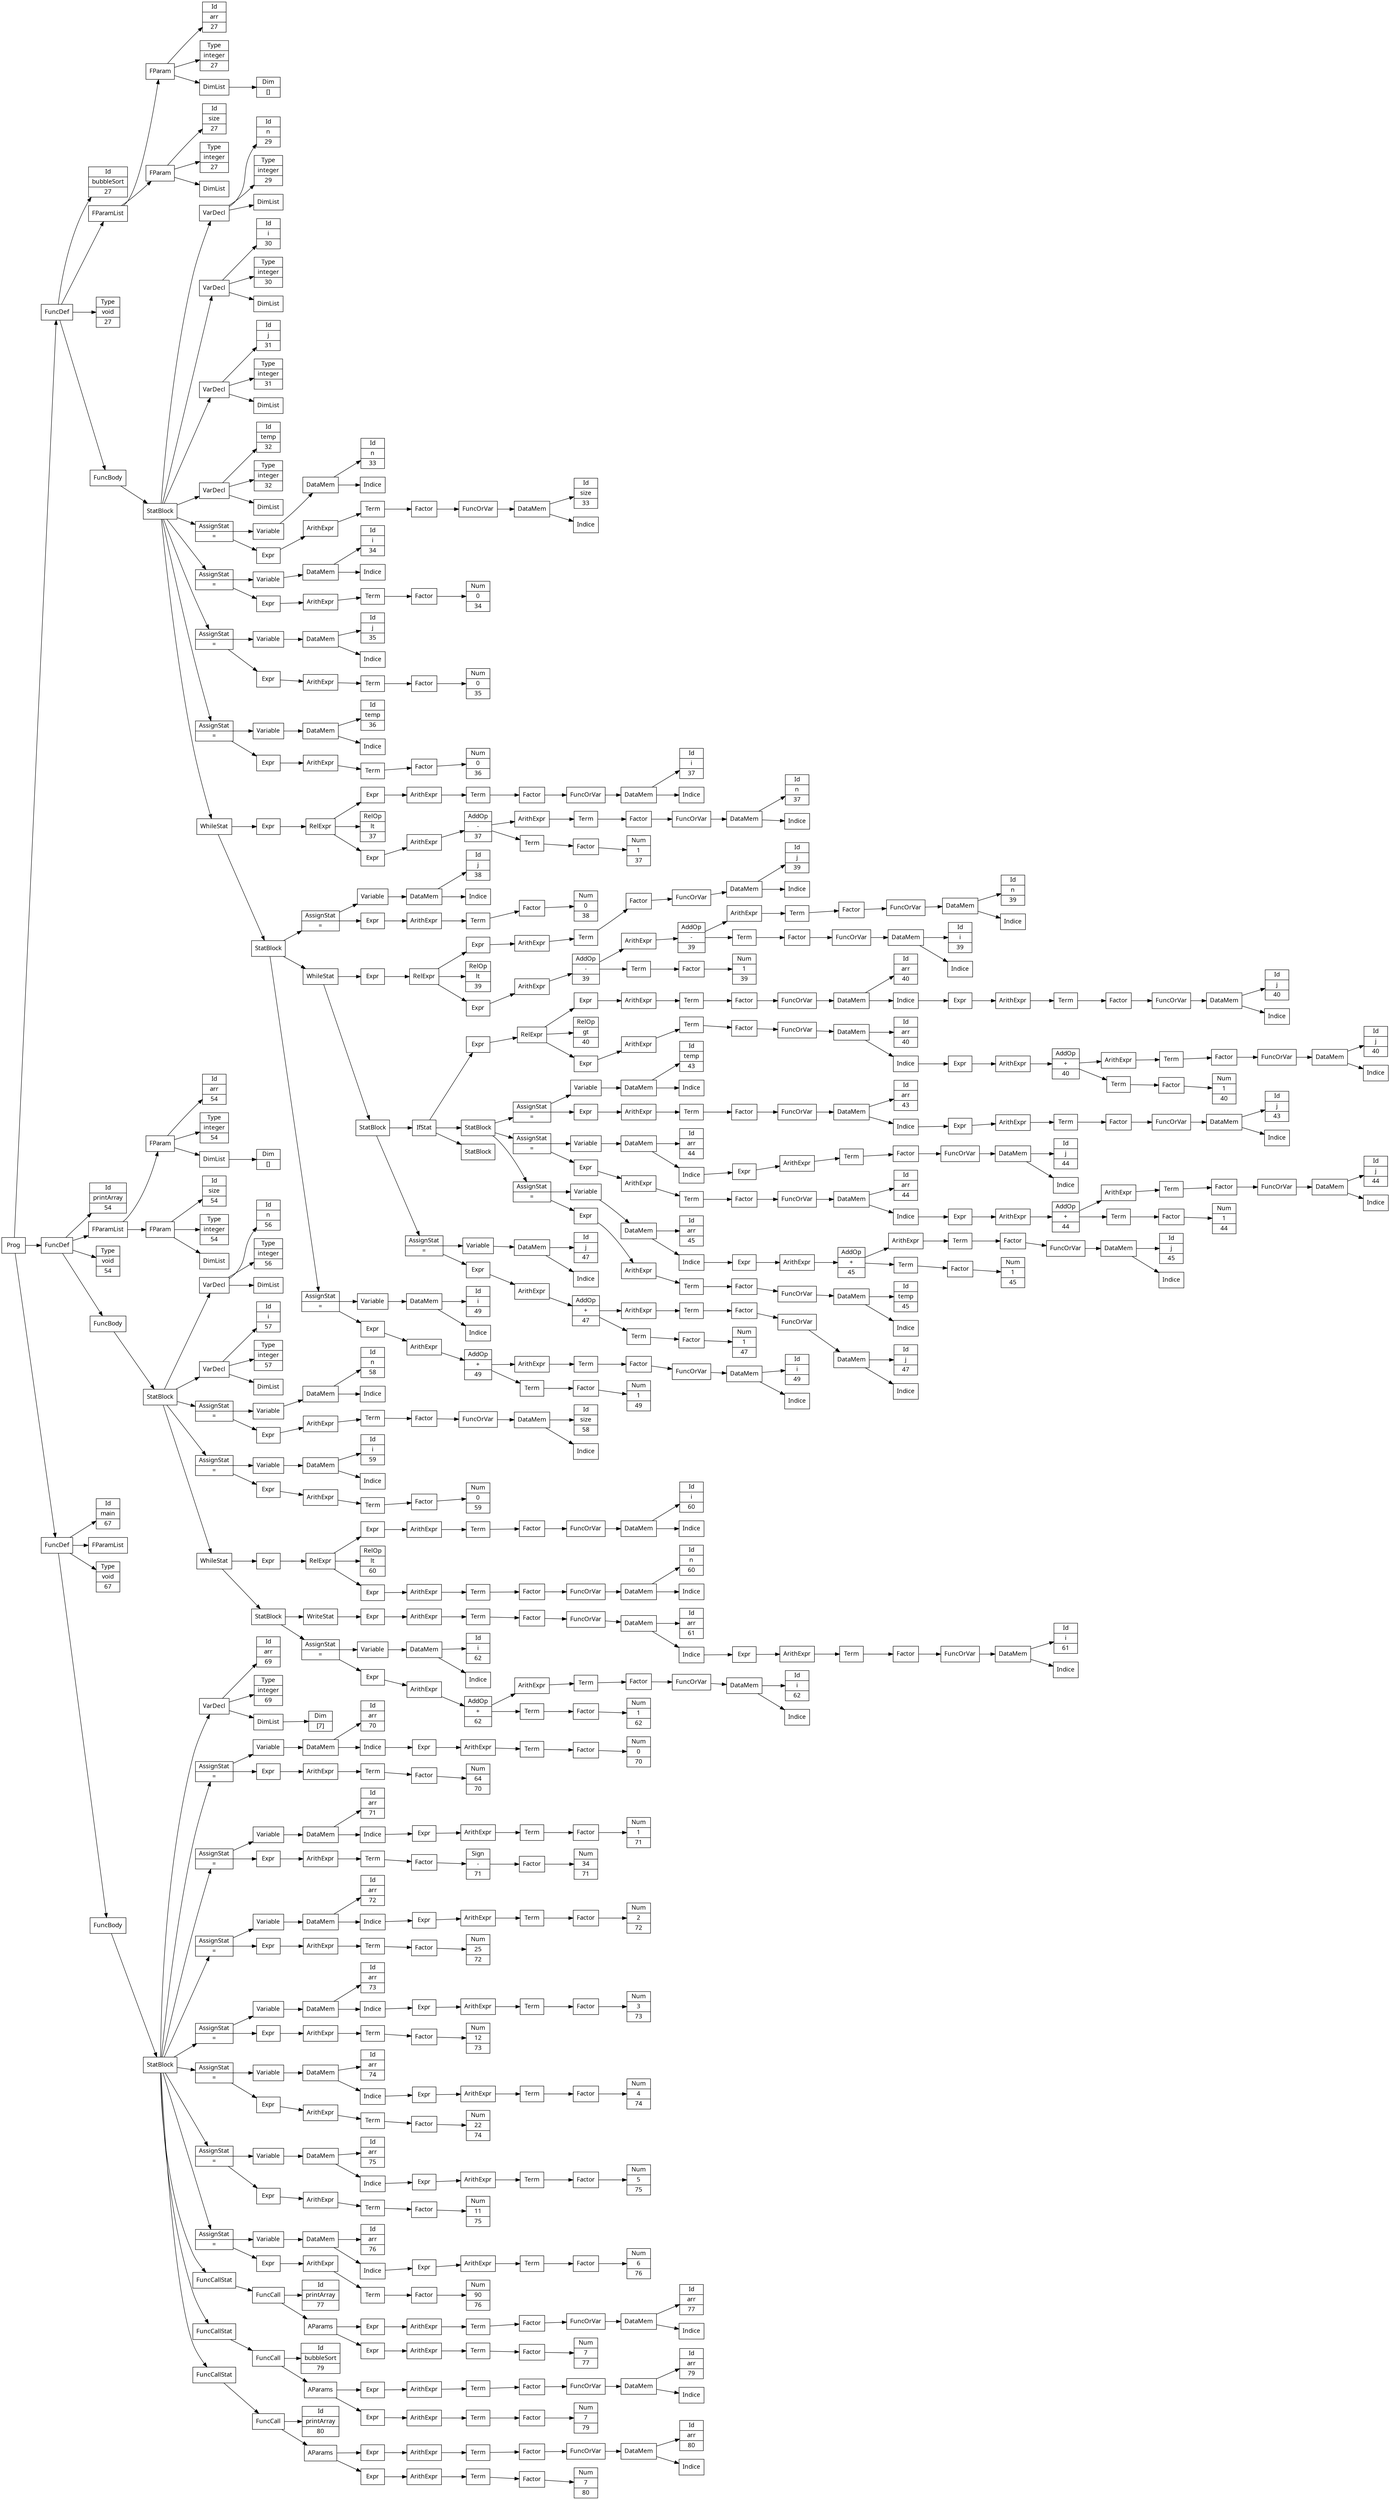 digraph AST {
node [shape=record];
node [fontname=Sans];charset="UTF-8" splines=true splines=spline rankdir =LR
578 -> 303 -> 0;
0[label="Id | bubbleSort | 27"]
303 -> 10 -> 5 -> 1;
1[label="Id | arr | 27"]
5 -> 2;
2[label="Type | integer | 27"]
5 -> 4 -> 3;
3[label="Dim | []"]
4[label="DimList"];
5[label="FParam"];
10 -> 9 -> 6;
6[label="Id | size | 27"]
9 -> 7;
7[label="Type | integer | 27"]
9 -> 8;
8[label="DimList"]
9[label="FParam"];
10[label="FParamList"];
303 -> 11;
11[label="Type | void | 27"]
303 -> 302 -> 301 -> 15 -> 12;
12[label="Id | n | 29"]
15 -> 13;
13[label="Type | integer | 29"]
15 -> 14;
14[label="DimList"]
15[label="VarDecl"];
301 -> 19 -> 16;
16[label="Id | i | 30"]
19 -> 17;
17[label="Type | integer | 30"]
19 -> 18;
18[label="DimList"]
19[label="VarDecl"];
301 -> 23 -> 20;
20[label="Id | j | 31"]
23 -> 21;
21[label="Type | integer | 31"]
23 -> 22;
22[label="DimList"]
23[label="VarDecl"];
301 -> 27 -> 24;
24[label="Id | temp | 32"]
27 -> 25;
25[label="Type | integer | 32"]
27 -> 26;
26[label="DimList"]
27[label="VarDecl"];
301 -> 40 -> 31 -> 30 -> 28;
28[label="Id | n | 33"]
30 -> 29;
29[label="Indice"]
30[label="DataMem"];
31[label="Variable"];
40 -> 39 -> 38 -> 37 -> 36 -> 35 -> 34 -> 32;
32[label="Id | size | 33"]
34 -> 33;
33[label="Indice"]
34[label="DataMem"];
35[label="FuncOrVar"];
36[label="Factor"];
37[label="Term"];
38[label="ArithExpr"];
39[label="Expr"];
40[label="AssignStat | ="];
301 -> 50 -> 44 -> 43 -> 41;
41[label="Id | i | 34"]
43 -> 42;
42[label="Indice"]
43[label="DataMem"];
44[label="Variable"];
50 -> 49 -> 48 -> 47 -> 46 -> 45;
45[label="Num | 0 | 34"]
46[label="Factor"];
47[label="Term"];
48[label="ArithExpr"];
49[label="Expr"];
50[label="AssignStat | ="];
301 -> 60 -> 54 -> 53 -> 51;
51[label="Id | j | 35"]
53 -> 52;
52[label="Indice"]
53[label="DataMem"];
54[label="Variable"];
60 -> 59 -> 58 -> 57 -> 56 -> 55;
55[label="Num | 0 | 35"]
56[label="Factor"];
57[label="Term"];
58[label="ArithExpr"];
59[label="Expr"];
60[label="AssignStat | ="];
301 -> 70 -> 64 -> 63 -> 61;
61[label="Id | temp | 36"]
63 -> 62;
62[label="Indice"]
63[label="DataMem"];
64[label="Variable"];
70 -> 69 -> 68 -> 67 -> 66 -> 65;
65[label="Num | 0 | 36"]
66[label="Factor"];
67[label="Term"];
68[label="ArithExpr"];
69[label="Expr"];
70[label="AssignStat | ="];
301 -> 300 -> 94 -> 93 -> 78 -> 77 -> 76 -> 75 -> 74 -> 73 -> 71;
71[label="Id | i | 37"]
73 -> 72;
72[label="Indice"]
73[label="DataMem"];
74[label="FuncOrVar"];
75[label="Factor"];
76[label="Term"];
77[label="ArithExpr"];
78[label="Expr"];
93 -> 79;
79[label="RelOp | lt | 37"]
93 -> 92 -> 91 -> 87 -> 86 -> 85 -> 84 -> 83 -> 82 -> 80;
80[label="Id | n | 37"]
82 -> 81;
81[label="Indice"]
82[label="DataMem"];
83[label="FuncOrVar"];
84[label="Factor"];
85[label="Term"];
86[label="ArithExpr"];
87 -> 90 -> 89 -> 88;
88[label="Num | 1 | 37"]
89[label="Factor"];
90[label="Term"];
87[label="AddOp | - | 37"];
91[label="ArithExpr"];
92[label="Expr"];
93[label="RelExpr"];
94[label="Expr"];
300 -> 299 -> 104 -> 98 -> 97 -> 95;
95[label="Id | j | 38"]
97 -> 96;
96[label="Indice"]
97[label="DataMem"];
98[label="Variable"];
104 -> 103 -> 102 -> 101 -> 100 -> 99;
99[label="Num | 0 | 38"]
100[label="Factor"];
101[label="Term"];
102[label="ArithExpr"];
103[label="Expr"];
104[label="AssignStat | ="];
299 -> 280 -> 136 -> 135 -> 112 -> 111 -> 110 -> 109 -> 108 -> 107 -> 105;
105[label="Id | j | 39"]
107 -> 106;
106[label="Indice"]
107[label="DataMem"];
108[label="FuncOrVar"];
109[label="Factor"];
110[label="Term"];
111[label="ArithExpr"];
112[label="Expr"];
135 -> 113;
113[label="RelOp | lt | 39"]
135 -> 134 -> 133 -> 129 -> 128 -> 121 -> 120 -> 119 -> 118 -> 117 -> 116 -> 114;
114[label="Id | n | 39"]
116 -> 115;
115[label="Indice"]
116[label="DataMem"];
117[label="FuncOrVar"];
118[label="Factor"];
119[label="Term"];
120[label="ArithExpr"];
121 -> 127 -> 126 -> 125 -> 124 -> 122;
122[label="Id | i | 39"]
124 -> 123;
123[label="Indice"]
124[label="DataMem"];
125[label="FuncOrVar"];
126[label="Factor"];
127[label="Term"];
121[label="AddOp | - | 39"];
128[label="ArithExpr"];
129 -> 132 -> 131 -> 130;
130[label="Num | 1 | 39"]
131[label="Factor"];
132[label="Term"];
129[label="AddOp | - | 39"];
133[label="ArithExpr"];
134[label="Expr"];
135[label="RelExpr"];
136[label="Expr"];
280 -> 279 -> 260 -> 176 -> 175 -> 152 -> 151 -> 150 -> 149 -> 148 -> 147 -> 137;
137[label="Id | arr | 40"]
147 -> 146 -> 145 -> 144 -> 143 -> 142 -> 141 -> 140 -> 138;
138[label="Id | j | 40"]
140 -> 139;
139[label="Indice"]
140[label="DataMem"];
141[label="FuncOrVar"];
142[label="Factor"];
143[label="Term"];
144[label="ArithExpr"];
145[label="Expr"];
146[label="Indice"];
147[label="DataMem"];
148[label="FuncOrVar"];
149[label="Factor"];
150[label="Term"];
151[label="ArithExpr"];
152[label="Expr"];
175 -> 153;
153[label="RelOp | gt | 40"]
175 -> 174 -> 173 -> 172 -> 171 -> 170 -> 169 -> 154;
154[label="Id | arr | 40"]
169 -> 168 -> 167 -> 166 -> 162 -> 161 -> 160 -> 159 -> 158 -> 157 -> 155;
155[label="Id | j | 40"]
157 -> 156;
156[label="Indice"]
157[label="DataMem"];
158[label="FuncOrVar"];
159[label="Factor"];
160[label="Term"];
161[label="ArithExpr"];
162 -> 165 -> 164 -> 163;
163[label="Num | 1 | 40"]
164[label="Factor"];
165[label="Term"];
162[label="AddOp | + | 40"];
166[label="ArithExpr"];
167[label="Expr"];
168[label="Indice"];
169[label="DataMem"];
170[label="FuncOrVar"];
171[label="Factor"];
172[label="Term"];
173[label="ArithExpr"];
174[label="Expr"];
175[label="RelExpr"];
176[label="Expr"];
260 -> 258 -> 197 -> 180 -> 179 -> 177;
177[label="Id | temp | 43"]
179 -> 178;
178[label="Indice"]
179[label="DataMem"];
180[label="Variable"];
197 -> 196 -> 195 -> 194 -> 193 -> 192 -> 191 -> 181;
181[label="Id | arr | 43"]
191 -> 190 -> 189 -> 188 -> 187 -> 186 -> 185 -> 184 -> 182;
182[label="Id | j | 43"]
184 -> 183;
183[label="Indice"]
184[label="DataMem"];
185[label="FuncOrVar"];
186[label="Factor"];
187[label="Term"];
188[label="ArithExpr"];
189[label="Expr"];
190[label="Indice"];
191[label="DataMem"];
192[label="FuncOrVar"];
193[label="Factor"];
194[label="Term"];
195[label="ArithExpr"];
196[label="Expr"];
197[label="AssignStat | ="];
258 -> 231 -> 209 -> 208 -> 198;
198[label="Id | arr | 44"]
208 -> 207 -> 206 -> 205 -> 204 -> 203 -> 202 -> 201 -> 199;
199[label="Id | j | 44"]
201 -> 200;
200[label="Indice"]
201[label="DataMem"];
202[label="FuncOrVar"];
203[label="Factor"];
204[label="Term"];
205[label="ArithExpr"];
206[label="Expr"];
207[label="Indice"];
208[label="DataMem"];
209[label="Variable"];
231 -> 230 -> 229 -> 228 -> 227 -> 226 -> 225 -> 210;
210[label="Id | arr | 44"]
225 -> 224 -> 223 -> 222 -> 218 -> 217 -> 216 -> 215 -> 214 -> 213 -> 211;
211[label="Id | j | 44"]
213 -> 212;
212[label="Indice"]
213[label="DataMem"];
214[label="FuncOrVar"];
215[label="Factor"];
216[label="Term"];
217[label="ArithExpr"];
218 -> 221 -> 220 -> 219;
219[label="Num | 1 | 44"]
220[label="Factor"];
221[label="Term"];
218[label="AddOp | + | 44"];
222[label="ArithExpr"];
223[label="Expr"];
224[label="Indice"];
225[label="DataMem"];
226[label="FuncOrVar"];
227[label="Factor"];
228[label="Term"];
229[label="ArithExpr"];
230[label="Expr"];
231[label="AssignStat | ="];
258 -> 257 -> 248 -> 247 -> 232;
232[label="Id | arr | 45"]
247 -> 246 -> 245 -> 244 -> 240 -> 239 -> 238 -> 237 -> 236 -> 235 -> 233;
233[label="Id | j | 45"]
235 -> 234;
234[label="Indice"]
235[label="DataMem"];
236[label="FuncOrVar"];
237[label="Factor"];
238[label="Term"];
239[label="ArithExpr"];
240 -> 243 -> 242 -> 241;
241[label="Num | 1 | 45"]
242[label="Factor"];
243[label="Term"];
240[label="AddOp | + | 45"];
244[label="ArithExpr"];
245[label="Expr"];
246[label="Indice"];
247[label="DataMem"];
248[label="Variable"];
257 -> 256 -> 255 -> 254 -> 253 -> 252 -> 251 -> 249;
249[label="Id | temp | 45"]
251 -> 250;
250[label="Indice"]
251[label="DataMem"];
252[label="FuncOrVar"];
253[label="Factor"];
254[label="Term"];
255[label="ArithExpr"];
256[label="Expr"];
257[label="AssignStat | ="];
258[label="StatBlock"];
260 -> 259;
259[label="StatBlock"]
260[label="IfStat"];
279 -> 278 -> 264 -> 263 -> 261;
261[label="Id | j | 47"]
263 -> 262;
262[label="Indice"]
263[label="DataMem"];
264[label="Variable"];
278 -> 277 -> 276 -> 272 -> 271 -> 270 -> 269 -> 268 -> 267 -> 265;
265[label="Id | j | 47"]
267 -> 266;
266[label="Indice"]
267[label="DataMem"];
268[label="FuncOrVar"];
269[label="Factor"];
270[label="Term"];
271[label="ArithExpr"];
272 -> 275 -> 274 -> 273;
273[label="Num | 1 | 47"]
274[label="Factor"];
275[label="Term"];
272[label="AddOp | + | 47"];
276[label="ArithExpr"];
277[label="Expr"];
278[label="AssignStat | ="];
279[label="StatBlock"];
280[label="WhileStat"];
299 -> 298 -> 284 -> 283 -> 281;
281[label="Id | i | 49"]
283 -> 282;
282[label="Indice"]
283[label="DataMem"];
284[label="Variable"];
298 -> 297 -> 296 -> 292 -> 291 -> 290 -> 289 -> 288 -> 287 -> 285;
285[label="Id | i | 49"]
287 -> 286;
286[label="Indice"]
287[label="DataMem"];
288[label="FuncOrVar"];
289[label="Factor"];
290[label="Term"];
291[label="ArithExpr"];
292 -> 295 -> 294 -> 293;
293[label="Num | 1 | 49"]
294[label="Factor"];
295[label="Term"];
292[label="AddOp | + | 49"];
296[label="ArithExpr"];
297[label="Expr"];
298[label="AssignStat | ="];
299[label="StatBlock"];
300[label="WhileStat"];
301[label="StatBlock"];
302[label="FuncBody"];
303[label="FuncDef"];
578 -> 405 -> 304;
304[label="Id | printArray | 54"]
405 -> 314 -> 309 -> 305;
305[label="Id | arr | 54"]
309 -> 306;
306[label="Type | integer | 54"]
309 -> 308 -> 307;
307[label="Dim | []"]
308[label="DimList"];
309[label="FParam"];
314 -> 313 -> 310;
310[label="Id | size | 54"]
313 -> 311;
311[label="Type | integer | 54"]
313 -> 312;
312[label="DimList"]
313[label="FParam"];
314[label="FParamList"];
405 -> 315;
315[label="Type | void | 54"]
405 -> 404 -> 403 -> 319 -> 316;
316[label="Id | n | 56"]
319 -> 317;
317[label="Type | integer | 56"]
319 -> 318;
318[label="DimList"]
319[label="VarDecl"];
403 -> 323 -> 320;
320[label="Id | i | 57"]
323 -> 321;
321[label="Type | integer | 57"]
323 -> 322;
322[label="DimList"]
323[label="VarDecl"];
403 -> 336 -> 327 -> 326 -> 324;
324[label="Id | n | 58"]
326 -> 325;
325[label="Indice"]
326[label="DataMem"];
327[label="Variable"];
336 -> 335 -> 334 -> 333 -> 332 -> 331 -> 330 -> 328;
328[label="Id | size | 58"]
330 -> 329;
329[label="Indice"]
330[label="DataMem"];
331[label="FuncOrVar"];
332[label="Factor"];
333[label="Term"];
334[label="ArithExpr"];
335[label="Expr"];
336[label="AssignStat | ="];
403 -> 346 -> 340 -> 339 -> 337;
337[label="Id | i | 59"]
339 -> 338;
338[label="Indice"]
339[label="DataMem"];
340[label="Variable"];
346 -> 345 -> 344 -> 343 -> 342 -> 341;
341[label="Num | 0 | 59"]
342[label="Factor"];
343[label="Term"];
344[label="ArithExpr"];
345[label="Expr"];
346[label="AssignStat | ="];
403 -> 402 -> 365 -> 364 -> 354 -> 353 -> 352 -> 351 -> 350 -> 349 -> 347;
347[label="Id | i | 60"]
349 -> 348;
348[label="Indice"]
349[label="DataMem"];
350[label="FuncOrVar"];
351[label="Factor"];
352[label="Term"];
353[label="ArithExpr"];
354[label="Expr"];
364 -> 355;
355[label="RelOp | lt | 60"]
364 -> 363 -> 362 -> 361 -> 360 -> 359 -> 358 -> 356;
356[label="Id | n | 60"]
358 -> 357;
357[label="Indice"]
358[label="DataMem"];
359[label="FuncOrVar"];
360[label="Factor"];
361[label="Term"];
362[label="ArithExpr"];
363[label="Expr"];
364[label="RelExpr"];
365[label="Expr"];
402 -> 401 -> 382 -> 381 -> 380 -> 379 -> 378 -> 377 -> 376 -> 366;
366[label="Id | arr | 61"]
376 -> 375 -> 374 -> 373 -> 372 -> 371 -> 370 -> 369 -> 367;
367[label="Id | i | 61"]
369 -> 368;
368[label="Indice"]
369[label="DataMem"];
370[label="FuncOrVar"];
371[label="Factor"];
372[label="Term"];
373[label="ArithExpr"];
374[label="Expr"];
375[label="Indice"];
376[label="DataMem"];
377[label="FuncOrVar"];
378[label="Factor"];
379[label="Term"];
380[label="ArithExpr"];
381[label="Expr"];
382[label="WriteStat"];
401 -> 400 -> 386 -> 385 -> 383;
383[label="Id | i | 62"]
385 -> 384;
384[label="Indice"]
385[label="DataMem"];
386[label="Variable"];
400 -> 399 -> 398 -> 394 -> 393 -> 392 -> 391 -> 390 -> 389 -> 387;
387[label="Id | i | 62"]
389 -> 388;
388[label="Indice"]
389[label="DataMem"];
390[label="FuncOrVar"];
391[label="Factor"];
392[label="Term"];
393[label="ArithExpr"];
394 -> 397 -> 396 -> 395;
395[label="Num | 1 | 62"]
396[label="Factor"];
397[label="Term"];
394[label="AddOp | + | 62"];
398[label="ArithExpr"];
399[label="Expr"];
400[label="AssignStat | ="];
401[label="StatBlock"];
402[label="WhileStat"];
403[label="StatBlock"];
404[label="FuncBody"];
405[label="FuncDef"];
578 -> 577 -> 406;
406[label="Id | main | 67"]
577 -> 407;
407[label="FParamList"]
577 -> 408;
408[label="Type | void | 67"]
577 -> 576 -> 575 -> 413 -> 409;
409[label="Id | arr | 69"]
413 -> 410;
410[label="Type | integer | 69"]
413 -> 412 -> 411;
411[label="Dim | [7]"]
412[label="DimList"];
413[label="VarDecl"];
575 -> 428 -> 422 -> 421 -> 414;
414[label="Id | arr | 70"]
421 -> 420 -> 419 -> 418 -> 417 -> 416 -> 415;
415[label="Num | 0 | 70"]
416[label="Factor"];
417[label="Term"];
418[label="ArithExpr"];
419[label="Expr"];
420[label="Indice"];
421[label="DataMem"];
422[label="Variable"];
428 -> 427 -> 426 -> 425 -> 424 -> 423;
423[label="Num | 64 | 70"]
424[label="Factor"];
425[label="Term"];
426[label="ArithExpr"];
427[label="Expr"];
428[label="AssignStat | ="];
575 -> 445 -> 437 -> 436 -> 429;
429[label="Id | arr | 71"]
436 -> 435 -> 434 -> 433 -> 432 -> 431 -> 430;
430[label="Num | 1 | 71"]
431[label="Factor"];
432[label="Term"];
433[label="ArithExpr"];
434[label="Expr"];
435[label="Indice"];
436[label="DataMem"];
437[label="Variable"];
445 -> 444 -> 443 -> 442 -> 441 -> 438 -> 440 -> 439;
439[label="Num | 34 | 71"]
440[label="Factor"];
438[label="Sign | - | 71"];
441[label="Factor"];
442[label="Term"];
443[label="ArithExpr"];
444[label="Expr"];
445[label="AssignStat | ="];
575 -> 460 -> 454 -> 453 -> 446;
446[label="Id | arr | 72"]
453 -> 452 -> 451 -> 450 -> 449 -> 448 -> 447;
447[label="Num | 2 | 72"]
448[label="Factor"];
449[label="Term"];
450[label="ArithExpr"];
451[label="Expr"];
452[label="Indice"];
453[label="DataMem"];
454[label="Variable"];
460 -> 459 -> 458 -> 457 -> 456 -> 455;
455[label="Num | 25 | 72"]
456[label="Factor"];
457[label="Term"];
458[label="ArithExpr"];
459[label="Expr"];
460[label="AssignStat | ="];
575 -> 475 -> 469 -> 468 -> 461;
461[label="Id | arr | 73"]
468 -> 467 -> 466 -> 465 -> 464 -> 463 -> 462;
462[label="Num | 3 | 73"]
463[label="Factor"];
464[label="Term"];
465[label="ArithExpr"];
466[label="Expr"];
467[label="Indice"];
468[label="DataMem"];
469[label="Variable"];
475 -> 474 -> 473 -> 472 -> 471 -> 470;
470[label="Num | 12 | 73"]
471[label="Factor"];
472[label="Term"];
473[label="ArithExpr"];
474[label="Expr"];
475[label="AssignStat | ="];
575 -> 490 -> 484 -> 483 -> 476;
476[label="Id | arr | 74"]
483 -> 482 -> 481 -> 480 -> 479 -> 478 -> 477;
477[label="Num | 4 | 74"]
478[label="Factor"];
479[label="Term"];
480[label="ArithExpr"];
481[label="Expr"];
482[label="Indice"];
483[label="DataMem"];
484[label="Variable"];
490 -> 489 -> 488 -> 487 -> 486 -> 485;
485[label="Num | 22 | 74"]
486[label="Factor"];
487[label="Term"];
488[label="ArithExpr"];
489[label="Expr"];
490[label="AssignStat | ="];
575 -> 505 -> 499 -> 498 -> 491;
491[label="Id | arr | 75"]
498 -> 497 -> 496 -> 495 -> 494 -> 493 -> 492;
492[label="Num | 5 | 75"]
493[label="Factor"];
494[label="Term"];
495[label="ArithExpr"];
496[label="Expr"];
497[label="Indice"];
498[label="DataMem"];
499[label="Variable"];
505 -> 504 -> 503 -> 502 -> 501 -> 500;
500[label="Num | 11 | 75"]
501[label="Factor"];
502[label="Term"];
503[label="ArithExpr"];
504[label="Expr"];
505[label="AssignStat | ="];
575 -> 520 -> 514 -> 513 -> 506;
506[label="Id | arr | 76"]
513 -> 512 -> 511 -> 510 -> 509 -> 508 -> 507;
507[label="Num | 6 | 76"]
508[label="Factor"];
509[label="Term"];
510[label="ArithExpr"];
511[label="Expr"];
512[label="Indice"];
513[label="DataMem"];
514[label="Variable"];
520 -> 519 -> 518 -> 517 -> 516 -> 515;
515[label="Num | 90 | 76"]
516[label="Factor"];
517[label="Term"];
518[label="ArithExpr"];
519[label="Expr"];
520[label="AssignStat | ="];
575 -> 538 -> 537 -> 521;
521[label="Id | printArray | 77"]
537 -> 536 -> 530 -> 529 -> 528 -> 527 -> 526 -> 525 -> 523;
523[label="Id | arr | 77"]
525 -> 524;
524[label="Indice"]
525[label="DataMem"];
526[label="FuncOrVar"];
527[label="Factor"];
528[label="Term"];
529[label="ArithExpr"];
530[label="Expr"];
536 -> 535 -> 534 -> 533 -> 532 -> 531;
531[label="Num | 7 | 77"]
532[label="Factor"];
533[label="Term"];
534[label="ArithExpr"];
535[label="Expr"];
536[label="AParams"];
537[label="FuncCall"];
538[label="FuncCallStat"];
575 -> 556 -> 555 -> 539;
539[label="Id | bubbleSort | 79"]
555 -> 554 -> 548 -> 547 -> 546 -> 545 -> 544 -> 543 -> 541;
541[label="Id | arr | 79"]
543 -> 542;
542[label="Indice"]
543[label="DataMem"];
544[label="FuncOrVar"];
545[label="Factor"];
546[label="Term"];
547[label="ArithExpr"];
548[label="Expr"];
554 -> 553 -> 552 -> 551 -> 550 -> 549;
549[label="Num | 7 | 79"]
550[label="Factor"];
551[label="Term"];
552[label="ArithExpr"];
553[label="Expr"];
554[label="AParams"];
555[label="FuncCall"];
556[label="FuncCallStat"];
575 -> 574 -> 573 -> 557;
557[label="Id | printArray | 80"]
573 -> 572 -> 566 -> 565 -> 564 -> 563 -> 562 -> 561 -> 559;
559[label="Id | arr | 80"]
561 -> 560;
560[label="Indice"]
561[label="DataMem"];
562[label="FuncOrVar"];
563[label="Factor"];
564[label="Term"];
565[label="ArithExpr"];
566[label="Expr"];
572 -> 571 -> 570 -> 569 -> 568 -> 567;
567[label="Num | 7 | 80"]
568[label="Factor"];
569[label="Term"];
570[label="ArithExpr"];
571[label="Expr"];
572[label="AParams"];
573[label="FuncCall"];
574[label="FuncCallStat"];
575[label="StatBlock"];
576[label="FuncBody"];
577[label="FuncDef"];
578[label="Prog"];
}